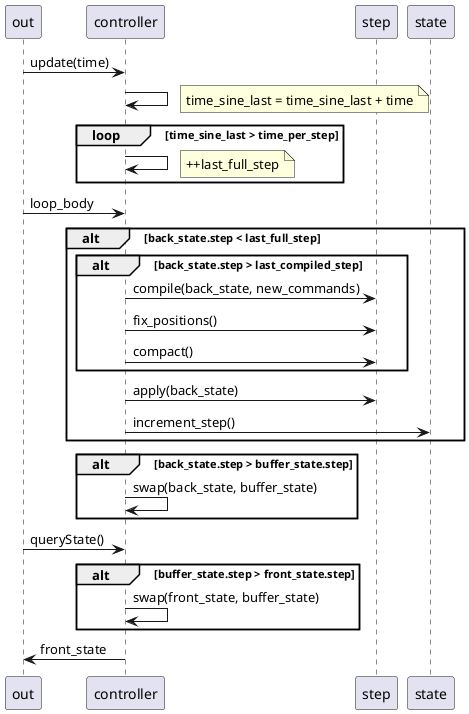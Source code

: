 @startuml controller

out -> controller : update(time)

controller -> controller
	note right
		time_sine_last = time_sine_last + time
	end note

loop time_sine_last > time_per_step

	controller -> controller
	note right
		++last_full_step
	end note

end

out -> controller : loop_body

alt back_state.step < last_full_step

alt back_state.step > last_compiled_step
	controller -> step : compile(back_state, new_commands)
	controller -> step : fix_positions()
	controller -> step : compact()
end

	controller -> step : apply(back_state)
	controller -> state : increment_step()

end

alt back_state.step > buffer_state.step
	controller -> controller : swap(back_state, buffer_state)
end

out -> controller : queryState()

alt buffer_state.step > front_state.step
	controller -> controller : swap(front_state, buffer_state)
end

controller -> out : front_state

@enduml
